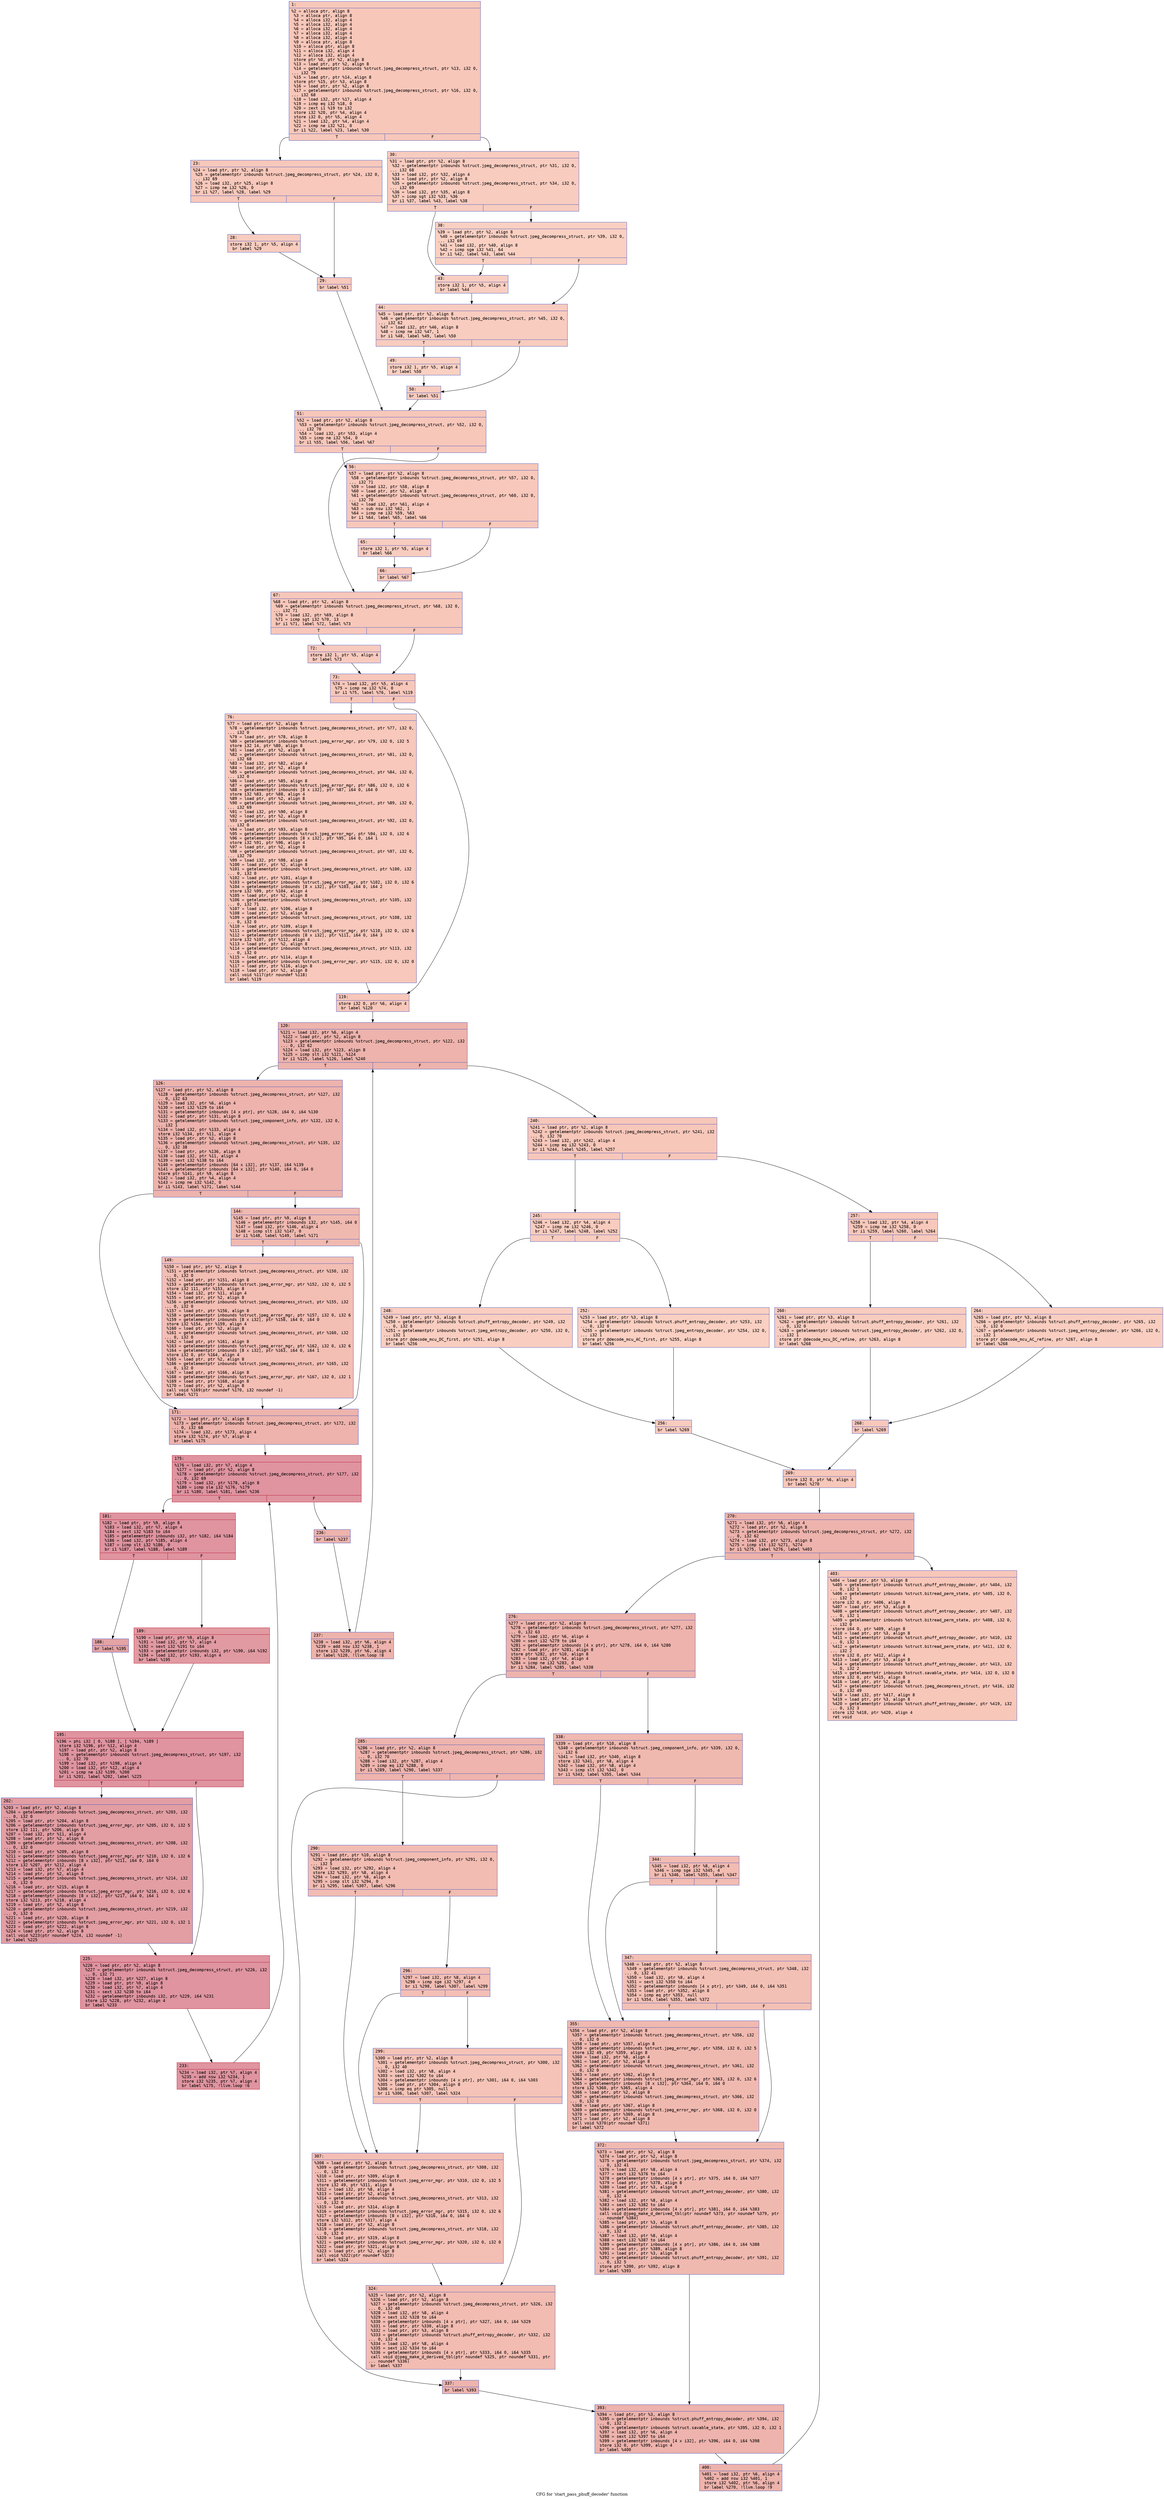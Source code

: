 digraph "CFG for 'start_pass_phuff_decoder' function" {
	label="CFG for 'start_pass_phuff_decoder' function";

	Node0x6000005ae4e0 [shape=record,color="#3d50c3ff", style=filled, fillcolor="#ec7f6370" fontname="Courier",label="{1:\l|  %2 = alloca ptr, align 8\l  %3 = alloca ptr, align 8\l  %4 = alloca i32, align 4\l  %5 = alloca i32, align 4\l  %6 = alloca i32, align 4\l  %7 = alloca i32, align 4\l  %8 = alloca i32, align 4\l  %9 = alloca ptr, align 8\l  %10 = alloca ptr, align 8\l  %11 = alloca i32, align 4\l  %12 = alloca i32, align 4\l  store ptr %0, ptr %2, align 8\l  %13 = load ptr, ptr %2, align 8\l  %14 = getelementptr inbounds %struct.jpeg_decompress_struct, ptr %13, i32 0,\l... i32 79\l  %15 = load ptr, ptr %14, align 8\l  store ptr %15, ptr %3, align 8\l  %16 = load ptr, ptr %2, align 8\l  %17 = getelementptr inbounds %struct.jpeg_decompress_struct, ptr %16, i32 0,\l... i32 68\l  %18 = load i32, ptr %17, align 4\l  %19 = icmp eq i32 %18, 0\l  %20 = zext i1 %19 to i32\l  store i32 %20, ptr %4, align 4\l  store i32 0, ptr %5, align 4\l  %21 = load i32, ptr %4, align 4\l  %22 = icmp ne i32 %21, 0\l  br i1 %22, label %23, label %30\l|{<s0>T|<s1>F}}"];
	Node0x6000005ae4e0:s0 -> Node0x6000005ae530[tooltip="1 -> 23\nProbability 62.50%" ];
	Node0x6000005ae4e0:s1 -> Node0x6000005ae620[tooltip="1 -> 30\nProbability 37.50%" ];
	Node0x6000005ae530 [shape=record,color="#3d50c3ff", style=filled, fillcolor="#ed836670" fontname="Courier",label="{23:\l|  %24 = load ptr, ptr %2, align 8\l  %25 = getelementptr inbounds %struct.jpeg_decompress_struct, ptr %24, i32 0,\l... i32 69\l  %26 = load i32, ptr %25, align 8\l  %27 = icmp ne i32 %26, 0\l  br i1 %27, label %28, label %29\l|{<s0>T|<s1>F}}"];
	Node0x6000005ae530:s0 -> Node0x6000005ae580[tooltip="23 -> 28\nProbability 62.50%" ];
	Node0x6000005ae530:s1 -> Node0x6000005ae5d0[tooltip="23 -> 29\nProbability 37.50%" ];
	Node0x6000005ae580 [shape=record,color="#3d50c3ff", style=filled, fillcolor="#f08b6e70" fontname="Courier",label="{28:\l|  store i32 1, ptr %5, align 4\l  br label %29\l}"];
	Node0x6000005ae580 -> Node0x6000005ae5d0[tooltip="28 -> 29\nProbability 100.00%" ];
	Node0x6000005ae5d0 [shape=record,color="#3d50c3ff", style=filled, fillcolor="#ed836670" fontname="Courier",label="{29:\l|  br label %51\l}"];
	Node0x6000005ae5d0 -> Node0x6000005ae800[tooltip="29 -> 51\nProbability 100.00%" ];
	Node0x6000005ae620 [shape=record,color="#3d50c3ff", style=filled, fillcolor="#f08b6e70" fontname="Courier",label="{30:\l|  %31 = load ptr, ptr %2, align 8\l  %32 = getelementptr inbounds %struct.jpeg_decompress_struct, ptr %31, i32 0,\l... i32 68\l  %33 = load i32, ptr %32, align 4\l  %34 = load ptr, ptr %2, align 8\l  %35 = getelementptr inbounds %struct.jpeg_decompress_struct, ptr %34, i32 0,\l... i32 69\l  %36 = load i32, ptr %35, align 8\l  %37 = icmp sgt i32 %33, %36\l  br i1 %37, label %43, label %38\l|{<s0>T|<s1>F}}"];
	Node0x6000005ae620:s0 -> Node0x6000005ae6c0[tooltip="30 -> 43\nProbability 50.00%" ];
	Node0x6000005ae620:s1 -> Node0x6000005ae670[tooltip="30 -> 38\nProbability 50.00%" ];
	Node0x6000005ae670 [shape=record,color="#3d50c3ff", style=filled, fillcolor="#f3947570" fontname="Courier",label="{38:\l|  %39 = load ptr, ptr %2, align 8\l  %40 = getelementptr inbounds %struct.jpeg_decompress_struct, ptr %39, i32 0,\l... i32 69\l  %41 = load i32, ptr %40, align 8\l  %42 = icmp sge i32 %41, 64\l  br i1 %42, label %43, label %44\l|{<s0>T|<s1>F}}"];
	Node0x6000005ae670:s0 -> Node0x6000005ae6c0[tooltip="38 -> 43\nProbability 50.00%" ];
	Node0x6000005ae670:s1 -> Node0x6000005ae710[tooltip="38 -> 44\nProbability 50.00%" ];
	Node0x6000005ae6c0 [shape=record,color="#3d50c3ff", style=filled, fillcolor="#f2907270" fontname="Courier",label="{43:\l|  store i32 1, ptr %5, align 4\l  br label %44\l}"];
	Node0x6000005ae6c0 -> Node0x6000005ae710[tooltip="43 -> 44\nProbability 100.00%" ];
	Node0x6000005ae710 [shape=record,color="#3d50c3ff", style=filled, fillcolor="#f08b6e70" fontname="Courier",label="{44:\l|  %45 = load ptr, ptr %2, align 8\l  %46 = getelementptr inbounds %struct.jpeg_decompress_struct, ptr %45, i32 0,\l... i32 62\l  %47 = load i32, ptr %46, align 8\l  %48 = icmp ne i32 %47, 1\l  br i1 %48, label %49, label %50\l|{<s0>T|<s1>F}}"];
	Node0x6000005ae710:s0 -> Node0x6000005ae760[tooltip="44 -> 49\nProbability 50.00%" ];
	Node0x6000005ae710:s1 -> Node0x6000005ae7b0[tooltip="44 -> 50\nProbability 50.00%" ];
	Node0x6000005ae760 [shape=record,color="#3d50c3ff", style=filled, fillcolor="#f3947570" fontname="Courier",label="{49:\l|  store i32 1, ptr %5, align 4\l  br label %50\l}"];
	Node0x6000005ae760 -> Node0x6000005ae7b0[tooltip="49 -> 50\nProbability 100.00%" ];
	Node0x6000005ae7b0 [shape=record,color="#3d50c3ff", style=filled, fillcolor="#f08b6e70" fontname="Courier",label="{50:\l|  br label %51\l}"];
	Node0x6000005ae7b0 -> Node0x6000005ae800[tooltip="50 -> 51\nProbability 100.00%" ];
	Node0x6000005ae800 [shape=record,color="#3d50c3ff", style=filled, fillcolor="#ec7f6370" fontname="Courier",label="{51:\l|  %52 = load ptr, ptr %2, align 8\l  %53 = getelementptr inbounds %struct.jpeg_decompress_struct, ptr %52, i32 0,\l... i32 70\l  %54 = load i32, ptr %53, align 4\l  %55 = icmp ne i32 %54, 0\l  br i1 %55, label %56, label %67\l|{<s0>T|<s1>F}}"];
	Node0x6000005ae800:s0 -> Node0x6000005ae850[tooltip="51 -> 56\nProbability 62.50%" ];
	Node0x6000005ae800:s1 -> Node0x6000005ae940[tooltip="51 -> 67\nProbability 37.50%" ];
	Node0x6000005ae850 [shape=record,color="#3d50c3ff", style=filled, fillcolor="#ed836670" fontname="Courier",label="{56:\l|  %57 = load ptr, ptr %2, align 8\l  %58 = getelementptr inbounds %struct.jpeg_decompress_struct, ptr %57, i32 0,\l... i32 71\l  %59 = load i32, ptr %58, align 8\l  %60 = load ptr, ptr %2, align 8\l  %61 = getelementptr inbounds %struct.jpeg_decompress_struct, ptr %60, i32 0,\l... i32 70\l  %62 = load i32, ptr %61, align 4\l  %63 = sub nsw i32 %62, 1\l  %64 = icmp ne i32 %59, %63\l  br i1 %64, label %65, label %66\l|{<s0>T|<s1>F}}"];
	Node0x6000005ae850:s0 -> Node0x6000005ae8a0[tooltip="56 -> 65\nProbability 50.00%" ];
	Node0x6000005ae850:s1 -> Node0x6000005ae8f0[tooltip="56 -> 66\nProbability 50.00%" ];
	Node0x6000005ae8a0 [shape=record,color="#3d50c3ff", style=filled, fillcolor="#f08b6e70" fontname="Courier",label="{65:\l|  store i32 1, ptr %5, align 4\l  br label %66\l}"];
	Node0x6000005ae8a0 -> Node0x6000005ae8f0[tooltip="65 -> 66\nProbability 100.00%" ];
	Node0x6000005ae8f0 [shape=record,color="#3d50c3ff", style=filled, fillcolor="#ed836670" fontname="Courier",label="{66:\l|  br label %67\l}"];
	Node0x6000005ae8f0 -> Node0x6000005ae940[tooltip="66 -> 67\nProbability 100.00%" ];
	Node0x6000005ae940 [shape=record,color="#3d50c3ff", style=filled, fillcolor="#ec7f6370" fontname="Courier",label="{67:\l|  %68 = load ptr, ptr %2, align 8\l  %69 = getelementptr inbounds %struct.jpeg_decompress_struct, ptr %68, i32 0,\l... i32 71\l  %70 = load i32, ptr %69, align 8\l  %71 = icmp sgt i32 %70, 13\l  br i1 %71, label %72, label %73\l|{<s0>T|<s1>F}}"];
	Node0x6000005ae940:s0 -> Node0x6000005ae990[tooltip="67 -> 72\nProbability 50.00%" ];
	Node0x6000005ae940:s1 -> Node0x6000005ae9e0[tooltip="67 -> 73\nProbability 50.00%" ];
	Node0x6000005ae990 [shape=record,color="#3d50c3ff", style=filled, fillcolor="#ef886b70" fontname="Courier",label="{72:\l|  store i32 1, ptr %5, align 4\l  br label %73\l}"];
	Node0x6000005ae990 -> Node0x6000005ae9e0[tooltip="72 -> 73\nProbability 100.00%" ];
	Node0x6000005ae9e0 [shape=record,color="#3d50c3ff", style=filled, fillcolor="#ec7f6370" fontname="Courier",label="{73:\l|  %74 = load i32, ptr %5, align 4\l  %75 = icmp ne i32 %74, 0\l  br i1 %75, label %76, label %119\l|{<s0>T|<s1>F}}"];
	Node0x6000005ae9e0:s0 -> Node0x6000005aea30[tooltip="73 -> 76\nProbability 62.50%" ];
	Node0x6000005ae9e0:s1 -> Node0x6000005aea80[tooltip="73 -> 119\nProbability 37.50%" ];
	Node0x6000005aea30 [shape=record,color="#3d50c3ff", style=filled, fillcolor="#ed836670" fontname="Courier",label="{76:\l|  %77 = load ptr, ptr %2, align 8\l  %78 = getelementptr inbounds %struct.jpeg_decompress_struct, ptr %77, i32 0,\l... i32 0\l  %79 = load ptr, ptr %78, align 8\l  %80 = getelementptr inbounds %struct.jpeg_error_mgr, ptr %79, i32 0, i32 5\l  store i32 14, ptr %80, align 8\l  %81 = load ptr, ptr %2, align 8\l  %82 = getelementptr inbounds %struct.jpeg_decompress_struct, ptr %81, i32 0,\l... i32 68\l  %83 = load i32, ptr %82, align 4\l  %84 = load ptr, ptr %2, align 8\l  %85 = getelementptr inbounds %struct.jpeg_decompress_struct, ptr %84, i32 0,\l... i32 0\l  %86 = load ptr, ptr %85, align 8\l  %87 = getelementptr inbounds %struct.jpeg_error_mgr, ptr %86, i32 0, i32 6\l  %88 = getelementptr inbounds [8 x i32], ptr %87, i64 0, i64 0\l  store i32 %83, ptr %88, align 4\l  %89 = load ptr, ptr %2, align 8\l  %90 = getelementptr inbounds %struct.jpeg_decompress_struct, ptr %89, i32 0,\l... i32 69\l  %91 = load i32, ptr %90, align 8\l  %92 = load ptr, ptr %2, align 8\l  %93 = getelementptr inbounds %struct.jpeg_decompress_struct, ptr %92, i32 0,\l... i32 0\l  %94 = load ptr, ptr %93, align 8\l  %95 = getelementptr inbounds %struct.jpeg_error_mgr, ptr %94, i32 0, i32 6\l  %96 = getelementptr inbounds [8 x i32], ptr %95, i64 0, i64 1\l  store i32 %91, ptr %96, align 4\l  %97 = load ptr, ptr %2, align 8\l  %98 = getelementptr inbounds %struct.jpeg_decompress_struct, ptr %97, i32 0,\l... i32 70\l  %99 = load i32, ptr %98, align 4\l  %100 = load ptr, ptr %2, align 8\l  %101 = getelementptr inbounds %struct.jpeg_decompress_struct, ptr %100, i32\l... 0, i32 0\l  %102 = load ptr, ptr %101, align 8\l  %103 = getelementptr inbounds %struct.jpeg_error_mgr, ptr %102, i32 0, i32 6\l  %104 = getelementptr inbounds [8 x i32], ptr %103, i64 0, i64 2\l  store i32 %99, ptr %104, align 4\l  %105 = load ptr, ptr %2, align 8\l  %106 = getelementptr inbounds %struct.jpeg_decompress_struct, ptr %105, i32\l... 0, i32 71\l  %107 = load i32, ptr %106, align 8\l  %108 = load ptr, ptr %2, align 8\l  %109 = getelementptr inbounds %struct.jpeg_decompress_struct, ptr %108, i32\l... 0, i32 0\l  %110 = load ptr, ptr %109, align 8\l  %111 = getelementptr inbounds %struct.jpeg_error_mgr, ptr %110, i32 0, i32 6\l  %112 = getelementptr inbounds [8 x i32], ptr %111, i64 0, i64 3\l  store i32 %107, ptr %112, align 4\l  %113 = load ptr, ptr %2, align 8\l  %114 = getelementptr inbounds %struct.jpeg_decompress_struct, ptr %113, i32\l... 0, i32 0\l  %115 = load ptr, ptr %114, align 8\l  %116 = getelementptr inbounds %struct.jpeg_error_mgr, ptr %115, i32 0, i32 0\l  %117 = load ptr, ptr %116, align 8\l  %118 = load ptr, ptr %2, align 8\l  call void %117(ptr noundef %118)\l  br label %119\l}"];
	Node0x6000005aea30 -> Node0x6000005aea80[tooltip="76 -> 119\nProbability 100.00%" ];
	Node0x6000005aea80 [shape=record,color="#3d50c3ff", style=filled, fillcolor="#ec7f6370" fontname="Courier",label="{119:\l|  store i32 0, ptr %6, align 4\l  br label %120\l}"];
	Node0x6000005aea80 -> Node0x6000005aead0[tooltip="119 -> 120\nProbability 100.00%" ];
	Node0x6000005aead0 [shape=record,color="#3d50c3ff", style=filled, fillcolor="#d6524470" fontname="Courier",label="{120:\l|  %121 = load i32, ptr %6, align 4\l  %122 = load ptr, ptr %2, align 8\l  %123 = getelementptr inbounds %struct.jpeg_decompress_struct, ptr %122, i32\l... 0, i32 62\l  %124 = load i32, ptr %123, align 8\l  %125 = icmp slt i32 %121, %124\l  br i1 %125, label %126, label %240\l|{<s0>T|<s1>F}}"];
	Node0x6000005aead0:s0 -> Node0x6000005aeb20[tooltip="120 -> 126\nProbability 96.88%" ];
	Node0x6000005aead0:s1 -> Node0x6000005aef80[tooltip="120 -> 240\nProbability 3.12%" ];
	Node0x6000005aeb20 [shape=record,color="#3d50c3ff", style=filled, fillcolor="#d6524470" fontname="Courier",label="{126:\l|  %127 = load ptr, ptr %2, align 8\l  %128 = getelementptr inbounds %struct.jpeg_decompress_struct, ptr %127, i32\l... 0, i32 63\l  %129 = load i32, ptr %6, align 4\l  %130 = sext i32 %129 to i64\l  %131 = getelementptr inbounds [4 x ptr], ptr %128, i64 0, i64 %130\l  %132 = load ptr, ptr %131, align 8\l  %133 = getelementptr inbounds %struct.jpeg_component_info, ptr %132, i32 0,\l... i32 1\l  %134 = load i32, ptr %133, align 4\l  store i32 %134, ptr %11, align 4\l  %135 = load ptr, ptr %2, align 8\l  %136 = getelementptr inbounds %struct.jpeg_decompress_struct, ptr %135, i32\l... 0, i32 38\l  %137 = load ptr, ptr %136, align 8\l  %138 = load i32, ptr %11, align 4\l  %139 = sext i32 %138 to i64\l  %140 = getelementptr inbounds [64 x i32], ptr %137, i64 %139\l  %141 = getelementptr inbounds [64 x i32], ptr %140, i64 0, i64 0\l  store ptr %141, ptr %9, align 8\l  %142 = load i32, ptr %4, align 4\l  %143 = icmp ne i32 %142, 0\l  br i1 %143, label %171, label %144\l|{<s0>T|<s1>F}}"];
	Node0x6000005aeb20:s0 -> Node0x6000005aec10[tooltip="126 -> 171\nProbability 62.50%" ];
	Node0x6000005aeb20:s1 -> Node0x6000005aeb70[tooltip="126 -> 144\nProbability 37.50%" ];
	Node0x6000005aeb70 [shape=record,color="#3d50c3ff", style=filled, fillcolor="#de614d70" fontname="Courier",label="{144:\l|  %145 = load ptr, ptr %9, align 8\l  %146 = getelementptr inbounds i32, ptr %145, i64 0\l  %147 = load i32, ptr %146, align 4\l  %148 = icmp slt i32 %147, 0\l  br i1 %148, label %149, label %171\l|{<s0>T|<s1>F}}"];
	Node0x6000005aeb70:s0 -> Node0x6000005aebc0[tooltip="144 -> 149\nProbability 37.50%" ];
	Node0x6000005aeb70:s1 -> Node0x6000005aec10[tooltip="144 -> 171\nProbability 62.50%" ];
	Node0x6000005aebc0 [shape=record,color="#3d50c3ff", style=filled, fillcolor="#e36c5570" fontname="Courier",label="{149:\l|  %150 = load ptr, ptr %2, align 8\l  %151 = getelementptr inbounds %struct.jpeg_decompress_struct, ptr %150, i32\l... 0, i32 0\l  %152 = load ptr, ptr %151, align 8\l  %153 = getelementptr inbounds %struct.jpeg_error_mgr, ptr %152, i32 0, i32 5\l  store i32 111, ptr %153, align 8\l  %154 = load i32, ptr %11, align 4\l  %155 = load ptr, ptr %2, align 8\l  %156 = getelementptr inbounds %struct.jpeg_decompress_struct, ptr %155, i32\l... 0, i32 0\l  %157 = load ptr, ptr %156, align 8\l  %158 = getelementptr inbounds %struct.jpeg_error_mgr, ptr %157, i32 0, i32 6\l  %159 = getelementptr inbounds [8 x i32], ptr %158, i64 0, i64 0\l  store i32 %154, ptr %159, align 4\l  %160 = load ptr, ptr %2, align 8\l  %161 = getelementptr inbounds %struct.jpeg_decompress_struct, ptr %160, i32\l... 0, i32 0\l  %162 = load ptr, ptr %161, align 8\l  %163 = getelementptr inbounds %struct.jpeg_error_mgr, ptr %162, i32 0, i32 6\l  %164 = getelementptr inbounds [8 x i32], ptr %163, i64 0, i64 1\l  store i32 0, ptr %164, align 4\l  %165 = load ptr, ptr %2, align 8\l  %166 = getelementptr inbounds %struct.jpeg_decompress_struct, ptr %165, i32\l... 0, i32 0\l  %167 = load ptr, ptr %166, align 8\l  %168 = getelementptr inbounds %struct.jpeg_error_mgr, ptr %167, i32 0, i32 1\l  %169 = load ptr, ptr %168, align 8\l  %170 = load ptr, ptr %2, align 8\l  call void %169(ptr noundef %170, i32 noundef -1)\l  br label %171\l}"];
	Node0x6000005aebc0 -> Node0x6000005aec10[tooltip="149 -> 171\nProbability 100.00%" ];
	Node0x6000005aec10 [shape=record,color="#3d50c3ff", style=filled, fillcolor="#d6524470" fontname="Courier",label="{171:\l|  %172 = load ptr, ptr %2, align 8\l  %173 = getelementptr inbounds %struct.jpeg_decompress_struct, ptr %172, i32\l... 0, i32 68\l  %174 = load i32, ptr %173, align 4\l  store i32 %174, ptr %7, align 4\l  br label %175\l}"];
	Node0x6000005aec10 -> Node0x6000005aec60[tooltip="171 -> 175\nProbability 100.00%" ];
	Node0x6000005aec60 [shape=record,color="#b70d28ff", style=filled, fillcolor="#b70d2870" fontname="Courier",label="{175:\l|  %176 = load i32, ptr %7, align 4\l  %177 = load ptr, ptr %2, align 8\l  %178 = getelementptr inbounds %struct.jpeg_decompress_struct, ptr %177, i32\l... 0, i32 69\l  %179 = load i32, ptr %178, align 8\l  %180 = icmp sle i32 %176, %179\l  br i1 %180, label %181, label %236\l|{<s0>T|<s1>F}}"];
	Node0x6000005aec60:s0 -> Node0x6000005aecb0[tooltip="175 -> 181\nProbability 96.88%" ];
	Node0x6000005aec60:s1 -> Node0x6000005aeee0[tooltip="175 -> 236\nProbability 3.12%" ];
	Node0x6000005aecb0 [shape=record,color="#b70d28ff", style=filled, fillcolor="#b70d2870" fontname="Courier",label="{181:\l|  %182 = load ptr, ptr %9, align 8\l  %183 = load i32, ptr %7, align 4\l  %184 = sext i32 %183 to i64\l  %185 = getelementptr inbounds i32, ptr %182, i64 %184\l  %186 = load i32, ptr %185, align 4\l  %187 = icmp slt i32 %186, 0\l  br i1 %187, label %188, label %189\l|{<s0>T|<s1>F}}"];
	Node0x6000005aecb0:s0 -> Node0x6000005aed00[tooltip="181 -> 188\nProbability 37.50%" ];
	Node0x6000005aecb0:s1 -> Node0x6000005aed50[tooltip="181 -> 189\nProbability 62.50%" ];
	Node0x6000005aed00 [shape=record,color="#3d50c3ff", style=filled, fillcolor="#c32e3170" fontname="Courier",label="{188:\l|  br label %195\l}"];
	Node0x6000005aed00 -> Node0x6000005aeda0[tooltip="188 -> 195\nProbability 100.00%" ];
	Node0x6000005aed50 [shape=record,color="#b70d28ff", style=filled, fillcolor="#bb1b2c70" fontname="Courier",label="{189:\l|  %190 = load ptr, ptr %9, align 8\l  %191 = load i32, ptr %7, align 4\l  %192 = sext i32 %191 to i64\l  %193 = getelementptr inbounds i32, ptr %190, i64 %192\l  %194 = load i32, ptr %193, align 4\l  br label %195\l}"];
	Node0x6000005aed50 -> Node0x6000005aeda0[tooltip="189 -> 195\nProbability 100.00%" ];
	Node0x6000005aeda0 [shape=record,color="#b70d28ff", style=filled, fillcolor="#b70d2870" fontname="Courier",label="{195:\l|  %196 = phi i32 [ 0, %188 ], [ %194, %189 ]\l  store i32 %196, ptr %12, align 4\l  %197 = load ptr, ptr %2, align 8\l  %198 = getelementptr inbounds %struct.jpeg_decompress_struct, ptr %197, i32\l... 0, i32 70\l  %199 = load i32, ptr %198, align 4\l  %200 = load i32, ptr %12, align 4\l  %201 = icmp ne i32 %199, %200\l  br i1 %201, label %202, label %225\l|{<s0>T|<s1>F}}"];
	Node0x6000005aeda0:s0 -> Node0x6000005aedf0[tooltip="195 -> 202\nProbability 50.00%" ];
	Node0x6000005aeda0:s1 -> Node0x6000005aee40[tooltip="195 -> 225\nProbability 50.00%" ];
	Node0x6000005aedf0 [shape=record,color="#3d50c3ff", style=filled, fillcolor="#be242e70" fontname="Courier",label="{202:\l|  %203 = load ptr, ptr %2, align 8\l  %204 = getelementptr inbounds %struct.jpeg_decompress_struct, ptr %203, i32\l... 0, i32 0\l  %205 = load ptr, ptr %204, align 8\l  %206 = getelementptr inbounds %struct.jpeg_error_mgr, ptr %205, i32 0, i32 5\l  store i32 111, ptr %206, align 8\l  %207 = load i32, ptr %11, align 4\l  %208 = load ptr, ptr %2, align 8\l  %209 = getelementptr inbounds %struct.jpeg_decompress_struct, ptr %208, i32\l... 0, i32 0\l  %210 = load ptr, ptr %209, align 8\l  %211 = getelementptr inbounds %struct.jpeg_error_mgr, ptr %210, i32 0, i32 6\l  %212 = getelementptr inbounds [8 x i32], ptr %211, i64 0, i64 0\l  store i32 %207, ptr %212, align 4\l  %213 = load i32, ptr %7, align 4\l  %214 = load ptr, ptr %2, align 8\l  %215 = getelementptr inbounds %struct.jpeg_decompress_struct, ptr %214, i32\l... 0, i32 0\l  %216 = load ptr, ptr %215, align 8\l  %217 = getelementptr inbounds %struct.jpeg_error_mgr, ptr %216, i32 0, i32 6\l  %218 = getelementptr inbounds [8 x i32], ptr %217, i64 0, i64 1\l  store i32 %213, ptr %218, align 4\l  %219 = load ptr, ptr %2, align 8\l  %220 = getelementptr inbounds %struct.jpeg_decompress_struct, ptr %219, i32\l... 0, i32 0\l  %221 = load ptr, ptr %220, align 8\l  %222 = getelementptr inbounds %struct.jpeg_error_mgr, ptr %221, i32 0, i32 1\l  %223 = load ptr, ptr %222, align 8\l  %224 = load ptr, ptr %2, align 8\l  call void %223(ptr noundef %224, i32 noundef -1)\l  br label %225\l}"];
	Node0x6000005aedf0 -> Node0x6000005aee40[tooltip="202 -> 225\nProbability 100.00%" ];
	Node0x6000005aee40 [shape=record,color="#b70d28ff", style=filled, fillcolor="#b70d2870" fontname="Courier",label="{225:\l|  %226 = load ptr, ptr %2, align 8\l  %227 = getelementptr inbounds %struct.jpeg_decompress_struct, ptr %226, i32\l... 0, i32 71\l  %228 = load i32, ptr %227, align 8\l  %229 = load ptr, ptr %9, align 8\l  %230 = load i32, ptr %7, align 4\l  %231 = sext i32 %230 to i64\l  %232 = getelementptr inbounds i32, ptr %229, i64 %231\l  store i32 %228, ptr %232, align 4\l  br label %233\l}"];
	Node0x6000005aee40 -> Node0x6000005aee90[tooltip="225 -> 233\nProbability 100.00%" ];
	Node0x6000005aee90 [shape=record,color="#b70d28ff", style=filled, fillcolor="#b70d2870" fontname="Courier",label="{233:\l|  %234 = load i32, ptr %7, align 4\l  %235 = add nsw i32 %234, 1\l  store i32 %235, ptr %7, align 4\l  br label %175, !llvm.loop !6\l}"];
	Node0x6000005aee90 -> Node0x6000005aec60[tooltip="233 -> 175\nProbability 100.00%" ];
	Node0x6000005aeee0 [shape=record,color="#3d50c3ff", style=filled, fillcolor="#d6524470" fontname="Courier",label="{236:\l|  br label %237\l}"];
	Node0x6000005aeee0 -> Node0x6000005aef30[tooltip="236 -> 237\nProbability 100.00%" ];
	Node0x6000005aef30 [shape=record,color="#3d50c3ff", style=filled, fillcolor="#d6524470" fontname="Courier",label="{237:\l|  %238 = load i32, ptr %6, align 4\l  %239 = add nsw i32 %238, 1\l  store i32 %239, ptr %6, align 4\l  br label %120, !llvm.loop !8\l}"];
	Node0x6000005aef30 -> Node0x6000005aead0[tooltip="237 -> 120\nProbability 100.00%" ];
	Node0x6000005aef80 [shape=record,color="#3d50c3ff", style=filled, fillcolor="#ec7f6370" fontname="Courier",label="{240:\l|  %241 = load ptr, ptr %2, align 8\l  %242 = getelementptr inbounds %struct.jpeg_decompress_struct, ptr %241, i32\l... 0, i32 70\l  %243 = load i32, ptr %242, align 4\l  %244 = icmp eq i32 %243, 0\l  br i1 %244, label %245, label %257\l|{<s0>T|<s1>F}}"];
	Node0x6000005aef80:s0 -> Node0x6000005aefd0[tooltip="240 -> 245\nProbability 37.50%" ];
	Node0x6000005aef80:s1 -> Node0x6000005af110[tooltip="240 -> 257\nProbability 62.50%" ];
	Node0x6000005aefd0 [shape=record,color="#3d50c3ff", style=filled, fillcolor="#f08b6e70" fontname="Courier",label="{245:\l|  %246 = load i32, ptr %4, align 4\l  %247 = icmp ne i32 %246, 0\l  br i1 %247, label %248, label %252\l|{<s0>T|<s1>F}}"];
	Node0x6000005aefd0:s0 -> Node0x6000005af020[tooltip="245 -> 248\nProbability 62.50%" ];
	Node0x6000005aefd0:s1 -> Node0x6000005af070[tooltip="245 -> 252\nProbability 37.50%" ];
	Node0x6000005af020 [shape=record,color="#3d50c3ff", style=filled, fillcolor="#f2907270" fontname="Courier",label="{248:\l|  %249 = load ptr, ptr %3, align 8\l  %250 = getelementptr inbounds %struct.phuff_entropy_decoder, ptr %249, i32\l... 0, i32 0\l  %251 = getelementptr inbounds %struct.jpeg_entropy_decoder, ptr %250, i32 0,\l... i32 1\l  store ptr @decode_mcu_DC_first, ptr %251, align 8\l  br label %256\l}"];
	Node0x6000005af020 -> Node0x6000005af0c0[tooltip="248 -> 256\nProbability 100.00%" ];
	Node0x6000005af070 [shape=record,color="#3d50c3ff", style=filled, fillcolor="#f3947570" fontname="Courier",label="{252:\l|  %253 = load ptr, ptr %3, align 8\l  %254 = getelementptr inbounds %struct.phuff_entropy_decoder, ptr %253, i32\l... 0, i32 0\l  %255 = getelementptr inbounds %struct.jpeg_entropy_decoder, ptr %254, i32 0,\l... i32 1\l  store ptr @decode_mcu_AC_first, ptr %255, align 8\l  br label %256\l}"];
	Node0x6000005af070 -> Node0x6000005af0c0[tooltip="252 -> 256\nProbability 100.00%" ];
	Node0x6000005af0c0 [shape=record,color="#3d50c3ff", style=filled, fillcolor="#f08b6e70" fontname="Courier",label="{256:\l|  br label %269\l}"];
	Node0x6000005af0c0 -> Node0x6000005af250[tooltip="256 -> 269\nProbability 100.00%" ];
	Node0x6000005af110 [shape=record,color="#3d50c3ff", style=filled, fillcolor="#ed836670" fontname="Courier",label="{257:\l|  %258 = load i32, ptr %4, align 4\l  %259 = icmp ne i32 %258, 0\l  br i1 %259, label %260, label %264\l|{<s0>T|<s1>F}}"];
	Node0x6000005af110:s0 -> Node0x6000005af160[tooltip="257 -> 260\nProbability 62.50%" ];
	Node0x6000005af110:s1 -> Node0x6000005af1b0[tooltip="257 -> 264\nProbability 37.50%" ];
	Node0x6000005af160 [shape=record,color="#3d50c3ff", style=filled, fillcolor="#f08b6e70" fontname="Courier",label="{260:\l|  %261 = load ptr, ptr %3, align 8\l  %262 = getelementptr inbounds %struct.phuff_entropy_decoder, ptr %261, i32\l... 0, i32 0\l  %263 = getelementptr inbounds %struct.jpeg_entropy_decoder, ptr %262, i32 0,\l... i32 1\l  store ptr @decode_mcu_DC_refine, ptr %263, align 8\l  br label %268\l}"];
	Node0x6000005af160 -> Node0x6000005af200[tooltip="260 -> 268\nProbability 100.00%" ];
	Node0x6000005af1b0 [shape=record,color="#3d50c3ff", style=filled, fillcolor="#f2907270" fontname="Courier",label="{264:\l|  %265 = load ptr, ptr %3, align 8\l  %266 = getelementptr inbounds %struct.phuff_entropy_decoder, ptr %265, i32\l... 0, i32 0\l  %267 = getelementptr inbounds %struct.jpeg_entropy_decoder, ptr %266, i32 0,\l... i32 1\l  store ptr @decode_mcu_AC_refine, ptr %267, align 8\l  br label %268\l}"];
	Node0x6000005af1b0 -> Node0x6000005af200[tooltip="264 -> 268\nProbability 100.00%" ];
	Node0x6000005af200 [shape=record,color="#3d50c3ff", style=filled, fillcolor="#ed836670" fontname="Courier",label="{268:\l|  br label %269\l}"];
	Node0x6000005af200 -> Node0x6000005af250[tooltip="268 -> 269\nProbability 100.00%" ];
	Node0x6000005af250 [shape=record,color="#3d50c3ff", style=filled, fillcolor="#ec7f6370" fontname="Courier",label="{269:\l|  store i32 0, ptr %6, align 4\l  br label %270\l}"];
	Node0x6000005af250 -> Node0x6000005af2a0[tooltip="269 -> 270\nProbability 100.00%" ];
	Node0x6000005af2a0 [shape=record,color="#3d50c3ff", style=filled, fillcolor="#d6524470" fontname="Courier",label="{270:\l|  %271 = load i32, ptr %6, align 4\l  %272 = load ptr, ptr %2, align 8\l  %273 = getelementptr inbounds %struct.jpeg_decompress_struct, ptr %272, i32\l... 0, i32 62\l  %274 = load i32, ptr %273, align 8\l  %275 = icmp slt i32 %271, %274\l  br i1 %275, label %276, label %403\l|{<s0>T|<s1>F}}"];
	Node0x6000005af2a0:s0 -> Node0x6000005af2f0[tooltip="270 -> 276\nProbability 96.88%" ];
	Node0x6000005af2a0:s1 -> Node0x6000005af7a0[tooltip="270 -> 403\nProbability 3.12%" ];
	Node0x6000005af2f0 [shape=record,color="#3d50c3ff", style=filled, fillcolor="#d6524470" fontname="Courier",label="{276:\l|  %277 = load ptr, ptr %2, align 8\l  %278 = getelementptr inbounds %struct.jpeg_decompress_struct, ptr %277, i32\l... 0, i32 63\l  %279 = load i32, ptr %6, align 4\l  %280 = sext i32 %279 to i64\l  %281 = getelementptr inbounds [4 x ptr], ptr %278, i64 0, i64 %280\l  %282 = load ptr, ptr %281, align 8\l  store ptr %282, ptr %10, align 8\l  %283 = load i32, ptr %4, align 4\l  %284 = icmp ne i32 %283, 0\l  br i1 %284, label %285, label %338\l|{<s0>T|<s1>F}}"];
	Node0x6000005af2f0:s0 -> Node0x6000005af340[tooltip="276 -> 285\nProbability 62.50%" ];
	Node0x6000005af2f0:s1 -> Node0x6000005af570[tooltip="276 -> 338\nProbability 37.50%" ];
	Node0x6000005af340 [shape=record,color="#3d50c3ff", style=filled, fillcolor="#d8564670" fontname="Courier",label="{285:\l|  %286 = load ptr, ptr %2, align 8\l  %287 = getelementptr inbounds %struct.jpeg_decompress_struct, ptr %286, i32\l... 0, i32 70\l  %288 = load i32, ptr %287, align 4\l  %289 = icmp eq i32 %288, 0\l  br i1 %289, label %290, label %337\l|{<s0>T|<s1>F}}"];
	Node0x6000005af340:s0 -> Node0x6000005af390[tooltip="285 -> 290\nProbability 37.50%" ];
	Node0x6000005af340:s1 -> Node0x6000005af520[tooltip="285 -> 337\nProbability 62.50%" ];
	Node0x6000005af390 [shape=record,color="#3d50c3ff", style=filled, fillcolor="#e1675170" fontname="Courier",label="{290:\l|  %291 = load ptr, ptr %10, align 8\l  %292 = getelementptr inbounds %struct.jpeg_component_info, ptr %291, i32 0,\l... i32 5\l  %293 = load i32, ptr %292, align 4\l  store i32 %293, ptr %8, align 4\l  %294 = load i32, ptr %8, align 4\l  %295 = icmp slt i32 %294, 0\l  br i1 %295, label %307, label %296\l|{<s0>T|<s1>F}}"];
	Node0x6000005af390:s0 -> Node0x6000005af480[tooltip="290 -> 307\nProbability 37.50%" ];
	Node0x6000005af390:s1 -> Node0x6000005af3e0[tooltip="290 -> 296\nProbability 62.50%" ];
	Node0x6000005af3e0 [shape=record,color="#3d50c3ff", style=filled, fillcolor="#e36c5570" fontname="Courier",label="{296:\l|  %297 = load i32, ptr %8, align 4\l  %298 = icmp sge i32 %297, 4\l  br i1 %298, label %307, label %299\l|{<s0>T|<s1>F}}"];
	Node0x6000005af3e0:s0 -> Node0x6000005af480[tooltip="296 -> 307\nProbability 50.00%" ];
	Node0x6000005af3e0:s1 -> Node0x6000005af430[tooltip="296 -> 299\nProbability 50.00%" ];
	Node0x6000005af430 [shape=record,color="#3d50c3ff", style=filled, fillcolor="#e8765c70" fontname="Courier",label="{299:\l|  %300 = load ptr, ptr %2, align 8\l  %301 = getelementptr inbounds %struct.jpeg_decompress_struct, ptr %300, i32\l... 0, i32 40\l  %302 = load i32, ptr %8, align 4\l  %303 = sext i32 %302 to i64\l  %304 = getelementptr inbounds [4 x ptr], ptr %301, i64 0, i64 %303\l  %305 = load ptr, ptr %304, align 8\l  %306 = icmp eq ptr %305, null\l  br i1 %306, label %307, label %324\l|{<s0>T|<s1>F}}"];
	Node0x6000005af430:s0 -> Node0x6000005af480[tooltip="299 -> 307\nProbability 37.50%" ];
	Node0x6000005af430:s1 -> Node0x6000005af4d0[tooltip="299 -> 324\nProbability 62.50%" ];
	Node0x6000005af480 [shape=record,color="#3d50c3ff", style=filled, fillcolor="#e36c5570" fontname="Courier",label="{307:\l|  %308 = load ptr, ptr %2, align 8\l  %309 = getelementptr inbounds %struct.jpeg_decompress_struct, ptr %308, i32\l... 0, i32 0\l  %310 = load ptr, ptr %309, align 8\l  %311 = getelementptr inbounds %struct.jpeg_error_mgr, ptr %310, i32 0, i32 5\l  store i32 49, ptr %311, align 8\l  %312 = load i32, ptr %8, align 4\l  %313 = load ptr, ptr %2, align 8\l  %314 = getelementptr inbounds %struct.jpeg_decompress_struct, ptr %313, i32\l... 0, i32 0\l  %315 = load ptr, ptr %314, align 8\l  %316 = getelementptr inbounds %struct.jpeg_error_mgr, ptr %315, i32 0, i32 6\l  %317 = getelementptr inbounds [8 x i32], ptr %316, i64 0, i64 0\l  store i32 %312, ptr %317, align 4\l  %318 = load ptr, ptr %2, align 8\l  %319 = getelementptr inbounds %struct.jpeg_decompress_struct, ptr %318, i32\l... 0, i32 0\l  %320 = load ptr, ptr %319, align 8\l  %321 = getelementptr inbounds %struct.jpeg_error_mgr, ptr %320, i32 0, i32 0\l  %322 = load ptr, ptr %321, align 8\l  %323 = load ptr, ptr %2, align 8\l  call void %322(ptr noundef %323)\l  br label %324\l}"];
	Node0x6000005af480 -> Node0x6000005af4d0[tooltip="307 -> 324\nProbability 100.00%" ];
	Node0x6000005af4d0 [shape=record,color="#3d50c3ff", style=filled, fillcolor="#e1675170" fontname="Courier",label="{324:\l|  %325 = load ptr, ptr %2, align 8\l  %326 = load ptr, ptr %2, align 8\l  %327 = getelementptr inbounds %struct.jpeg_decompress_struct, ptr %326, i32\l... 0, i32 40\l  %328 = load i32, ptr %8, align 4\l  %329 = sext i32 %328 to i64\l  %330 = getelementptr inbounds [4 x ptr], ptr %327, i64 0, i64 %329\l  %331 = load ptr, ptr %330, align 8\l  %332 = load ptr, ptr %3, align 8\l  %333 = getelementptr inbounds %struct.phuff_entropy_decoder, ptr %332, i32\l... 0, i32 4\l  %334 = load i32, ptr %8, align 4\l  %335 = sext i32 %334 to i64\l  %336 = getelementptr inbounds [4 x ptr], ptr %333, i64 0, i64 %335\l  call void @jpeg_make_d_derived_tbl(ptr noundef %325, ptr noundef %331, ptr\l... noundef %336)\l  br label %337\l}"];
	Node0x6000005af4d0 -> Node0x6000005af520[tooltip="324 -> 337\nProbability 100.00%" ];
	Node0x6000005af520 [shape=record,color="#3d50c3ff", style=filled, fillcolor="#d8564670" fontname="Courier",label="{337:\l|  br label %393\l}"];
	Node0x6000005af520 -> Node0x6000005af700[tooltip="337 -> 393\nProbability 100.00%" ];
	Node0x6000005af570 [shape=record,color="#3d50c3ff", style=filled, fillcolor="#de614d70" fontname="Courier",label="{338:\l|  %339 = load ptr, ptr %10, align 8\l  %340 = getelementptr inbounds %struct.jpeg_component_info, ptr %339, i32 0,\l... i32 6\l  %341 = load i32, ptr %340, align 8\l  store i32 %341, ptr %8, align 4\l  %342 = load i32, ptr %8, align 4\l  %343 = icmp slt i32 %342, 0\l  br i1 %343, label %355, label %344\l|{<s0>T|<s1>F}}"];
	Node0x6000005af570:s0 -> Node0x6000005af660[tooltip="338 -> 355\nProbability 37.50%" ];
	Node0x6000005af570:s1 -> Node0x6000005af5c0[tooltip="338 -> 344\nProbability 62.50%" ];
	Node0x6000005af5c0 [shape=record,color="#3d50c3ff", style=filled, fillcolor="#e1675170" fontname="Courier",label="{344:\l|  %345 = load i32, ptr %8, align 4\l  %346 = icmp sge i32 %345, 4\l  br i1 %346, label %355, label %347\l|{<s0>T|<s1>F}}"];
	Node0x6000005af5c0:s0 -> Node0x6000005af660[tooltip="344 -> 355\nProbability 50.00%" ];
	Node0x6000005af5c0:s1 -> Node0x6000005af610[tooltip="344 -> 347\nProbability 50.00%" ];
	Node0x6000005af610 [shape=record,color="#3d50c3ff", style=filled, fillcolor="#e5705870" fontname="Courier",label="{347:\l|  %348 = load ptr, ptr %2, align 8\l  %349 = getelementptr inbounds %struct.jpeg_decompress_struct, ptr %348, i32\l... 0, i32 41\l  %350 = load i32, ptr %8, align 4\l  %351 = sext i32 %350 to i64\l  %352 = getelementptr inbounds [4 x ptr], ptr %349, i64 0, i64 %351\l  %353 = load ptr, ptr %352, align 8\l  %354 = icmp eq ptr %353, null\l  br i1 %354, label %355, label %372\l|{<s0>T|<s1>F}}"];
	Node0x6000005af610:s0 -> Node0x6000005af660[tooltip="347 -> 355\nProbability 37.50%" ];
	Node0x6000005af610:s1 -> Node0x6000005af6b0[tooltip="347 -> 372\nProbability 62.50%" ];
	Node0x6000005af660 [shape=record,color="#3d50c3ff", style=filled, fillcolor="#de614d70" fontname="Courier",label="{355:\l|  %356 = load ptr, ptr %2, align 8\l  %357 = getelementptr inbounds %struct.jpeg_decompress_struct, ptr %356, i32\l... 0, i32 0\l  %358 = load ptr, ptr %357, align 8\l  %359 = getelementptr inbounds %struct.jpeg_error_mgr, ptr %358, i32 0, i32 5\l  store i32 49, ptr %359, align 8\l  %360 = load i32, ptr %8, align 4\l  %361 = load ptr, ptr %2, align 8\l  %362 = getelementptr inbounds %struct.jpeg_decompress_struct, ptr %361, i32\l... 0, i32 0\l  %363 = load ptr, ptr %362, align 8\l  %364 = getelementptr inbounds %struct.jpeg_error_mgr, ptr %363, i32 0, i32 6\l  %365 = getelementptr inbounds [8 x i32], ptr %364, i64 0, i64 0\l  store i32 %360, ptr %365, align 4\l  %366 = load ptr, ptr %2, align 8\l  %367 = getelementptr inbounds %struct.jpeg_decompress_struct, ptr %366, i32\l... 0, i32 0\l  %368 = load ptr, ptr %367, align 8\l  %369 = getelementptr inbounds %struct.jpeg_error_mgr, ptr %368, i32 0, i32 0\l  %370 = load ptr, ptr %369, align 8\l  %371 = load ptr, ptr %2, align 8\l  call void %370(ptr noundef %371)\l  br label %372\l}"];
	Node0x6000005af660 -> Node0x6000005af6b0[tooltip="355 -> 372\nProbability 100.00%" ];
	Node0x6000005af6b0 [shape=record,color="#3d50c3ff", style=filled, fillcolor="#de614d70" fontname="Courier",label="{372:\l|  %373 = load ptr, ptr %2, align 8\l  %374 = load ptr, ptr %2, align 8\l  %375 = getelementptr inbounds %struct.jpeg_decompress_struct, ptr %374, i32\l... 0, i32 41\l  %376 = load i32, ptr %8, align 4\l  %377 = sext i32 %376 to i64\l  %378 = getelementptr inbounds [4 x ptr], ptr %375, i64 0, i64 %377\l  %379 = load ptr, ptr %378, align 8\l  %380 = load ptr, ptr %3, align 8\l  %381 = getelementptr inbounds %struct.phuff_entropy_decoder, ptr %380, i32\l... 0, i32 4\l  %382 = load i32, ptr %8, align 4\l  %383 = sext i32 %382 to i64\l  %384 = getelementptr inbounds [4 x ptr], ptr %381, i64 0, i64 %383\l  call void @jpeg_make_d_derived_tbl(ptr noundef %373, ptr noundef %379, ptr\l... noundef %384)\l  %385 = load ptr, ptr %3, align 8\l  %386 = getelementptr inbounds %struct.phuff_entropy_decoder, ptr %385, i32\l... 0, i32 4\l  %387 = load i32, ptr %8, align 4\l  %388 = sext i32 %387 to i64\l  %389 = getelementptr inbounds [4 x ptr], ptr %386, i64 0, i64 %388\l  %390 = load ptr, ptr %389, align 8\l  %391 = load ptr, ptr %3, align 8\l  %392 = getelementptr inbounds %struct.phuff_entropy_decoder, ptr %391, i32\l... 0, i32 5\l  store ptr %390, ptr %392, align 8\l  br label %393\l}"];
	Node0x6000005af6b0 -> Node0x6000005af700[tooltip="372 -> 393\nProbability 100.00%" ];
	Node0x6000005af700 [shape=record,color="#3d50c3ff", style=filled, fillcolor="#d6524470" fontname="Courier",label="{393:\l|  %394 = load ptr, ptr %3, align 8\l  %395 = getelementptr inbounds %struct.phuff_entropy_decoder, ptr %394, i32\l... 0, i32 2\l  %396 = getelementptr inbounds %struct.savable_state, ptr %395, i32 0, i32 1\l  %397 = load i32, ptr %6, align 4\l  %398 = sext i32 %397 to i64\l  %399 = getelementptr inbounds [4 x i32], ptr %396, i64 0, i64 %398\l  store i32 0, ptr %399, align 4\l  br label %400\l}"];
	Node0x6000005af700 -> Node0x6000005af750[tooltip="393 -> 400\nProbability 100.00%" ];
	Node0x6000005af750 [shape=record,color="#3d50c3ff", style=filled, fillcolor="#d6524470" fontname="Courier",label="{400:\l|  %401 = load i32, ptr %6, align 4\l  %402 = add nsw i32 %401, 1\l  store i32 %402, ptr %6, align 4\l  br label %270, !llvm.loop !9\l}"];
	Node0x6000005af750 -> Node0x6000005af2a0[tooltip="400 -> 270\nProbability 100.00%" ];
	Node0x6000005af7a0 [shape=record,color="#3d50c3ff", style=filled, fillcolor="#ec7f6370" fontname="Courier",label="{403:\l|  %404 = load ptr, ptr %3, align 8\l  %405 = getelementptr inbounds %struct.phuff_entropy_decoder, ptr %404, i32\l... 0, i32 1\l  %406 = getelementptr inbounds %struct.bitread_perm_state, ptr %405, i32 0,\l... i32 1\l  store i32 0, ptr %406, align 8\l  %407 = load ptr, ptr %3, align 8\l  %408 = getelementptr inbounds %struct.phuff_entropy_decoder, ptr %407, i32\l... 0, i32 1\l  %409 = getelementptr inbounds %struct.bitread_perm_state, ptr %408, i32 0,\l... i32 0\l  store i64 0, ptr %409, align 8\l  %410 = load ptr, ptr %3, align 8\l  %411 = getelementptr inbounds %struct.phuff_entropy_decoder, ptr %410, i32\l... 0, i32 1\l  %412 = getelementptr inbounds %struct.bitread_perm_state, ptr %411, i32 0,\l... i32 2\l  store i32 0, ptr %412, align 4\l  %413 = load ptr, ptr %3, align 8\l  %414 = getelementptr inbounds %struct.phuff_entropy_decoder, ptr %413, i32\l... 0, i32 2\l  %415 = getelementptr inbounds %struct.savable_state, ptr %414, i32 0, i32 0\l  store i32 0, ptr %415, align 8\l  %416 = load ptr, ptr %2, align 8\l  %417 = getelementptr inbounds %struct.jpeg_decompress_struct, ptr %416, i32\l... 0, i32 49\l  %418 = load i32, ptr %417, align 8\l  %419 = load ptr, ptr %3, align 8\l  %420 = getelementptr inbounds %struct.phuff_entropy_decoder, ptr %419, i32\l... 0, i32 3\l  store i32 %418, ptr %420, align 4\l  ret void\l}"];
}
